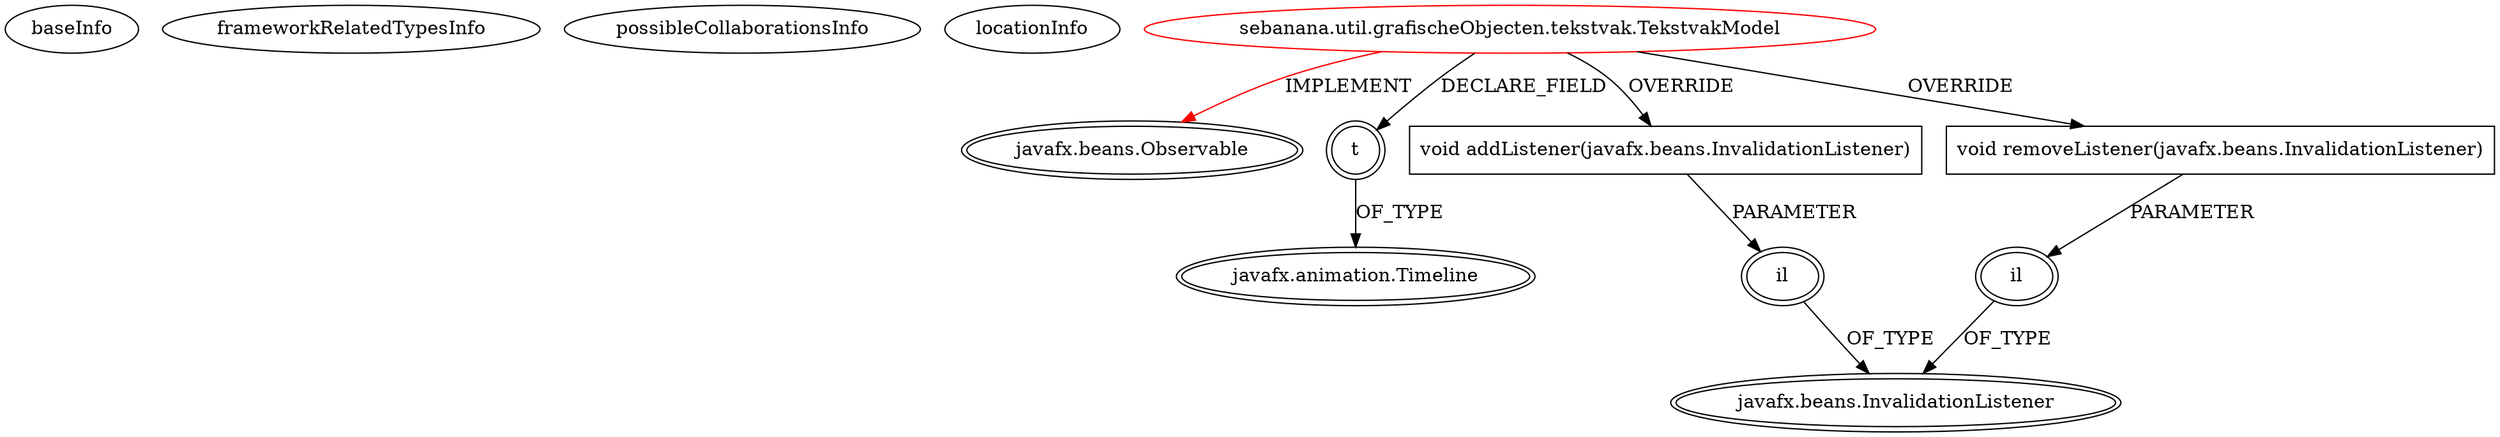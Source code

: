 digraph {
baseInfo[graphId=4129,category="extension_graph",isAnonymous=false,possibleRelation=false]
frameworkRelatedTypesInfo[0="javafx.beans.Observable"]
possibleCollaborationsInfo[]
locationInfo[projectName="sebbafer-Sebanana",filePath="/sebbafer-Sebanana/Sebanana-master/src/sebanana/util/grafischeObjecten/tekstvak/TekstvakModel.java",contextSignature="TekstvakModel",graphId="4129"]
0[label="sebanana.util.grafischeObjecten.tekstvak.TekstvakModel",vertexType="ROOT_CLIENT_CLASS_DECLARATION",isFrameworkType=false,color=red]
1[label="javafx.beans.Observable",vertexType="FRAMEWORK_INTERFACE_TYPE",isFrameworkType=true,peripheries=2]
2[label="t",vertexType="FIELD_DECLARATION",isFrameworkType=true,peripheries=2,shape=circle]
3[label="javafx.animation.Timeline",vertexType="FRAMEWORK_CLASS_TYPE",isFrameworkType=true,peripheries=2]
4[label="void addListener(javafx.beans.InvalidationListener)",vertexType="OVERRIDING_METHOD_DECLARATION",isFrameworkType=false,shape=box]
5[label="il",vertexType="PARAMETER_DECLARATION",isFrameworkType=true,peripheries=2]
6[label="javafx.beans.InvalidationListener",vertexType="FRAMEWORK_INTERFACE_TYPE",isFrameworkType=true,peripheries=2]
7[label="void removeListener(javafx.beans.InvalidationListener)",vertexType="OVERRIDING_METHOD_DECLARATION",isFrameworkType=false,shape=box]
8[label="il",vertexType="PARAMETER_DECLARATION",isFrameworkType=true,peripheries=2]
0->1[label="IMPLEMENT",color=red]
0->2[label="DECLARE_FIELD"]
2->3[label="OF_TYPE"]
0->4[label="OVERRIDE"]
5->6[label="OF_TYPE"]
4->5[label="PARAMETER"]
0->7[label="OVERRIDE"]
8->6[label="OF_TYPE"]
7->8[label="PARAMETER"]
}
